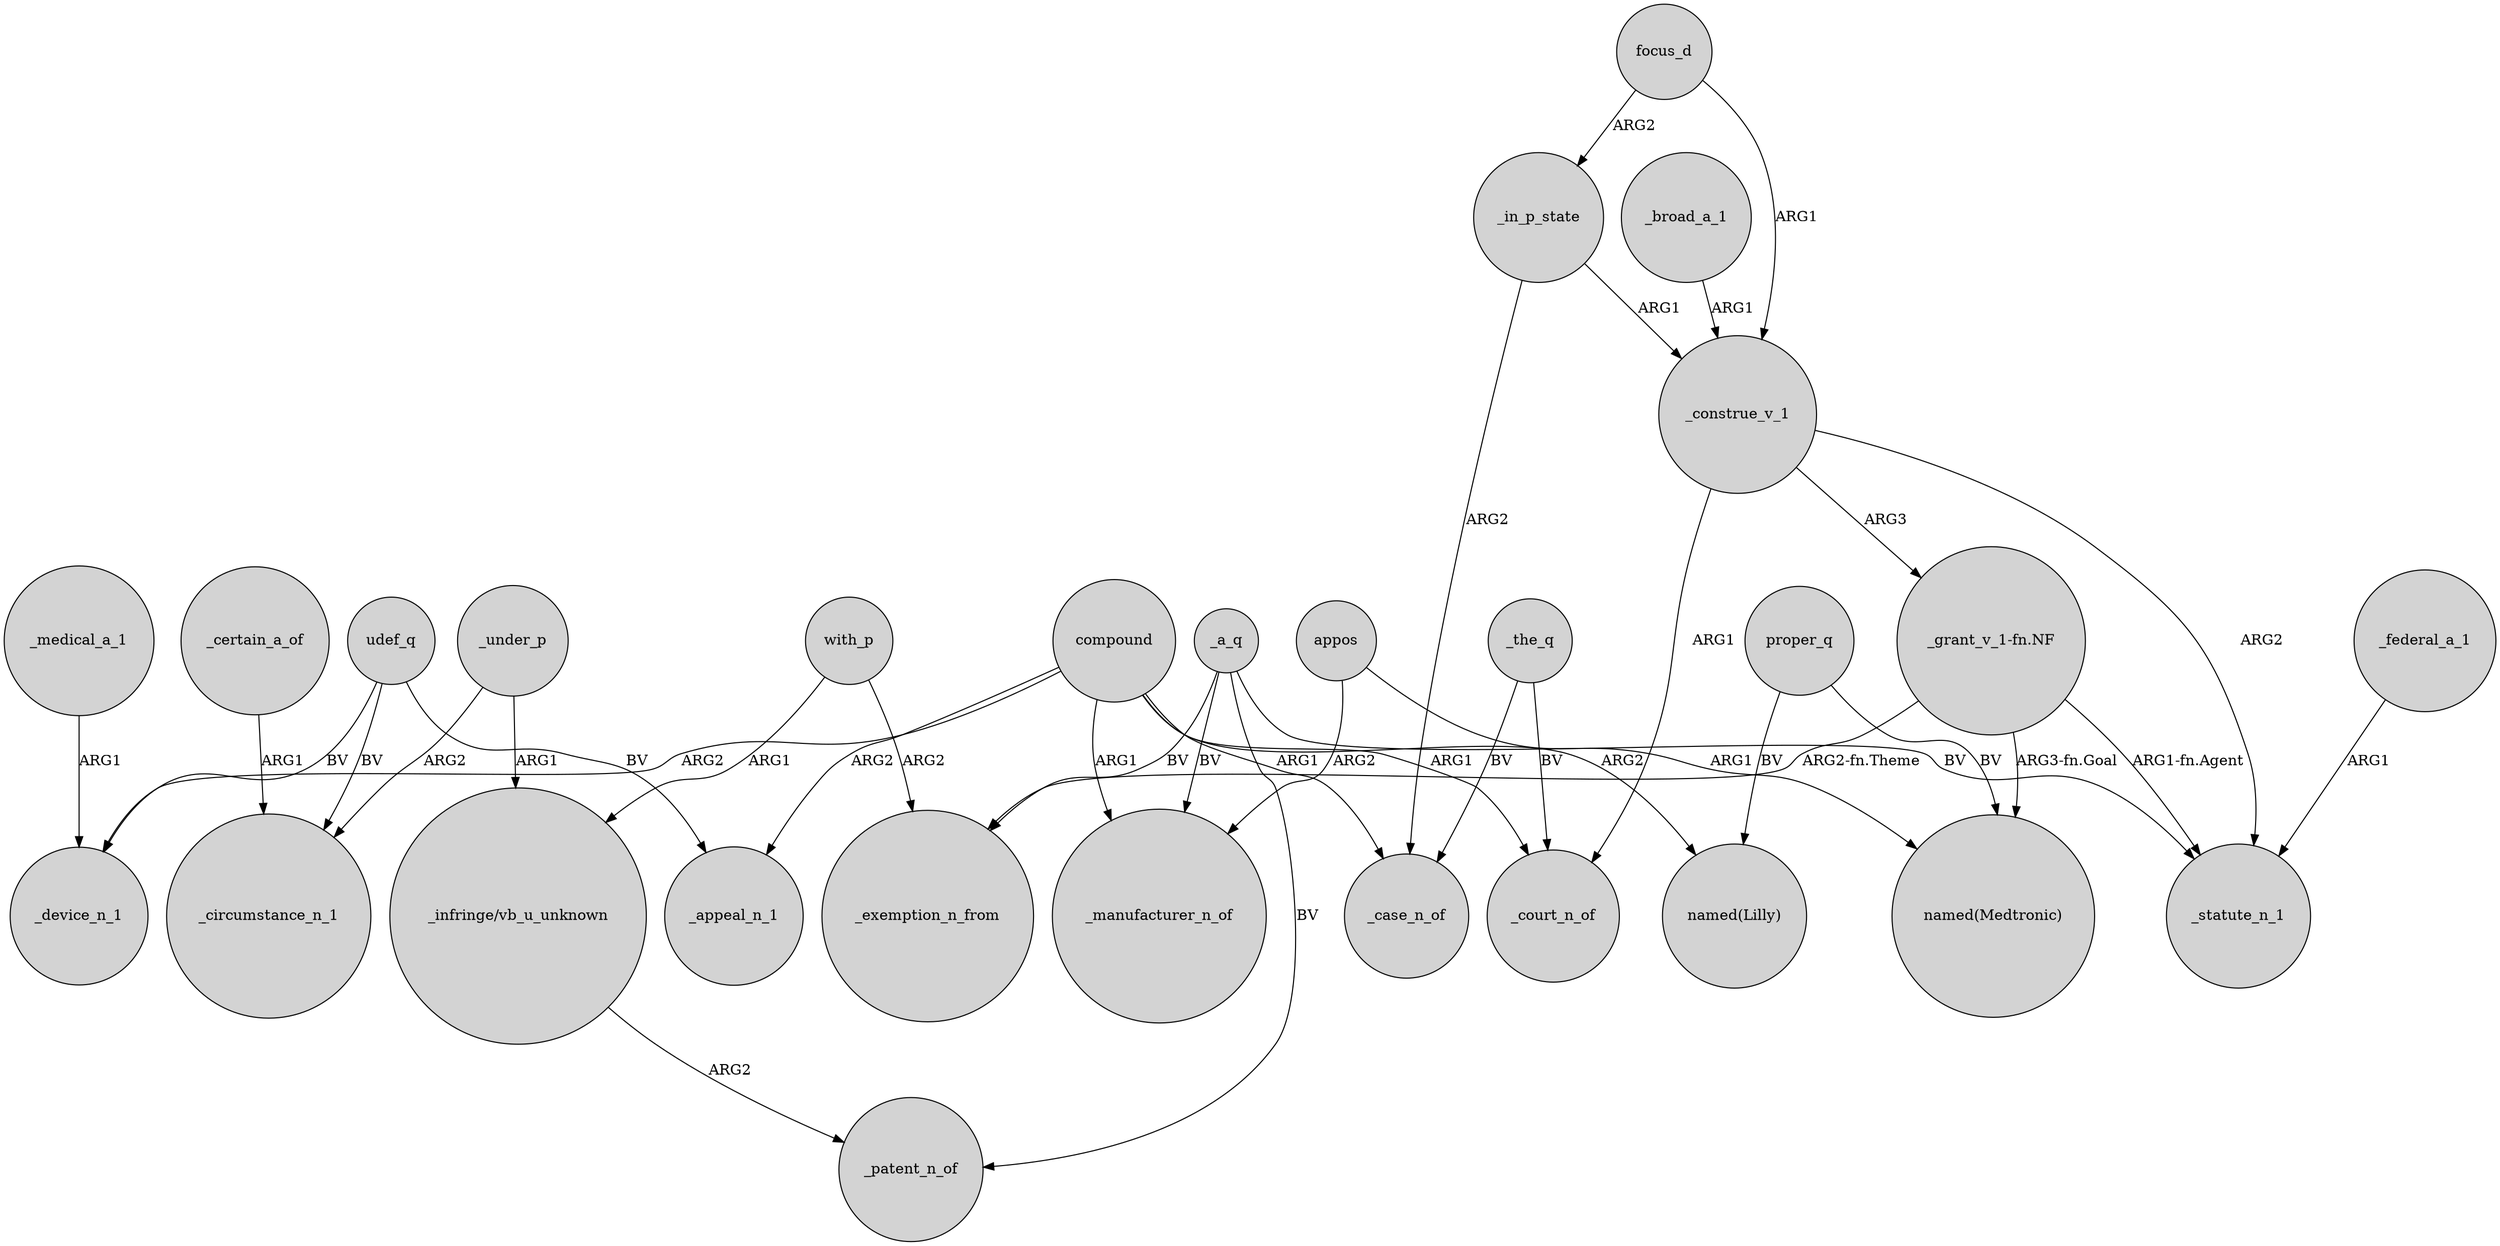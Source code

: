 digraph {
	node [shape=circle style=filled]
	_in_p_state -> _construe_v_1 [label=ARG1]
	compound -> _appeal_n_1 [label=ARG2]
	_a_q -> _exemption_n_from [label=BV]
	compound -> _manufacturer_n_of [label=ARG1]
	_certain_a_of -> _circumstance_n_1 [label=ARG1]
	_under_p -> _circumstance_n_1 [label=ARG2]
	"_grant_v_1-fn.NF" -> "named(Medtronic)" [label="ARG3-fn.Goal"]
	_the_q -> _case_n_of [label=BV]
	focus_d -> _in_p_state [label=ARG2]
	_the_q -> _court_n_of [label=BV]
	appos -> _manufacturer_n_of [label=ARG2]
	focus_d -> _construe_v_1 [label=ARG1]
	_construe_v_1 -> "_grant_v_1-fn.NF" [label=ARG3]
	_a_q -> _statute_n_1 [label=BV]
	_federal_a_1 -> _statute_n_1 [label=ARG1]
	proper_q -> "named(Medtronic)" [label=BV]
	"_grant_v_1-fn.NF" -> _exemption_n_from [label="ARG2-fn.Theme"]
	_medical_a_1 -> _device_n_1 [label=ARG1]
	_construe_v_1 -> _statute_n_1 [label=ARG2]
	compound -> _case_n_of [label=ARG1]
	udef_q -> _appeal_n_1 [label=BV]
	proper_q -> "named(Lilly)" [label=BV]
	_construe_v_1 -> _court_n_of [label=ARG1]
	_a_q -> _patent_n_of [label=BV]
	_in_p_state -> _case_n_of [label=ARG2]
	_under_p -> "_infringe/vb_u_unknown" [label=ARG1]
	with_p -> "_infringe/vb_u_unknown" [label=ARG1]
	"_infringe/vb_u_unknown" -> _patent_n_of [label=ARG2]
	appos -> "named(Medtronic)" [label=ARG1]
	udef_q -> _circumstance_n_1 [label=BV]
	"_grant_v_1-fn.NF" -> _statute_n_1 [label="ARG1-fn.Agent"]
	_broad_a_1 -> _construe_v_1 [label=ARG1]
	compound -> "named(Lilly)" [label=ARG2]
	udef_q -> _device_n_1 [label=BV]
	_a_q -> _manufacturer_n_of [label=BV]
	with_p -> _exemption_n_from [label=ARG2]
	compound -> _court_n_of [label=ARG1]
	compound -> _device_n_1 [label=ARG2]
}
